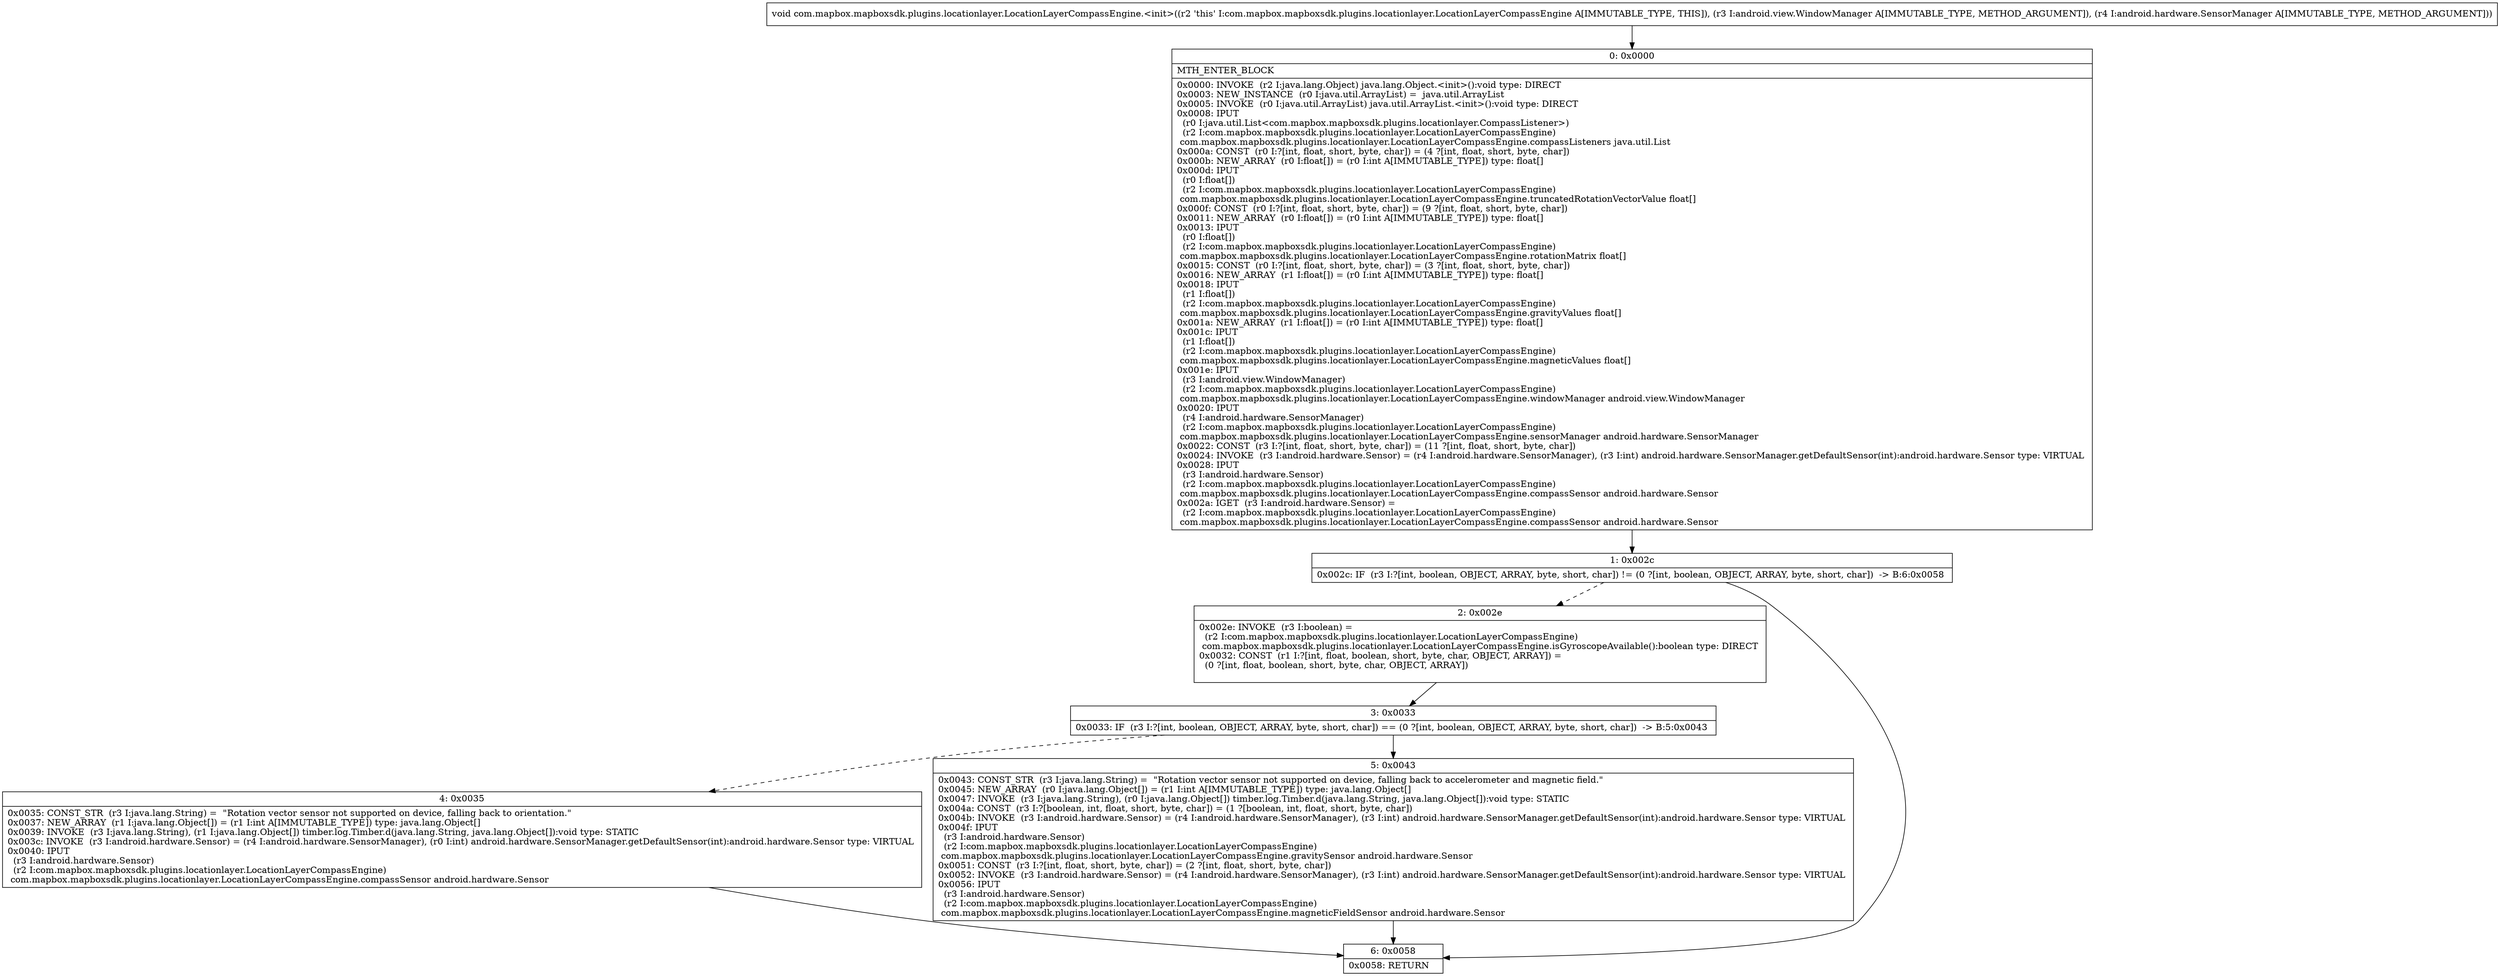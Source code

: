 digraph "CFG forcom.mapbox.mapboxsdk.plugins.locationlayer.LocationLayerCompassEngine.\<init\>(Landroid\/view\/WindowManager;Landroid\/hardware\/SensorManager;)V" {
Node_0 [shape=record,label="{0\:\ 0x0000|MTH_ENTER_BLOCK\l|0x0000: INVOKE  (r2 I:java.lang.Object) java.lang.Object.\<init\>():void type: DIRECT \l0x0003: NEW_INSTANCE  (r0 I:java.util.ArrayList) =  java.util.ArrayList \l0x0005: INVOKE  (r0 I:java.util.ArrayList) java.util.ArrayList.\<init\>():void type: DIRECT \l0x0008: IPUT  \l  (r0 I:java.util.List\<com.mapbox.mapboxsdk.plugins.locationlayer.CompassListener\>)\l  (r2 I:com.mapbox.mapboxsdk.plugins.locationlayer.LocationLayerCompassEngine)\l com.mapbox.mapboxsdk.plugins.locationlayer.LocationLayerCompassEngine.compassListeners java.util.List \l0x000a: CONST  (r0 I:?[int, float, short, byte, char]) = (4 ?[int, float, short, byte, char]) \l0x000b: NEW_ARRAY  (r0 I:float[]) = (r0 I:int A[IMMUTABLE_TYPE]) type: float[] \l0x000d: IPUT  \l  (r0 I:float[])\l  (r2 I:com.mapbox.mapboxsdk.plugins.locationlayer.LocationLayerCompassEngine)\l com.mapbox.mapboxsdk.plugins.locationlayer.LocationLayerCompassEngine.truncatedRotationVectorValue float[] \l0x000f: CONST  (r0 I:?[int, float, short, byte, char]) = (9 ?[int, float, short, byte, char]) \l0x0011: NEW_ARRAY  (r0 I:float[]) = (r0 I:int A[IMMUTABLE_TYPE]) type: float[] \l0x0013: IPUT  \l  (r0 I:float[])\l  (r2 I:com.mapbox.mapboxsdk.plugins.locationlayer.LocationLayerCompassEngine)\l com.mapbox.mapboxsdk.plugins.locationlayer.LocationLayerCompassEngine.rotationMatrix float[] \l0x0015: CONST  (r0 I:?[int, float, short, byte, char]) = (3 ?[int, float, short, byte, char]) \l0x0016: NEW_ARRAY  (r1 I:float[]) = (r0 I:int A[IMMUTABLE_TYPE]) type: float[] \l0x0018: IPUT  \l  (r1 I:float[])\l  (r2 I:com.mapbox.mapboxsdk.plugins.locationlayer.LocationLayerCompassEngine)\l com.mapbox.mapboxsdk.plugins.locationlayer.LocationLayerCompassEngine.gravityValues float[] \l0x001a: NEW_ARRAY  (r1 I:float[]) = (r0 I:int A[IMMUTABLE_TYPE]) type: float[] \l0x001c: IPUT  \l  (r1 I:float[])\l  (r2 I:com.mapbox.mapboxsdk.plugins.locationlayer.LocationLayerCompassEngine)\l com.mapbox.mapboxsdk.plugins.locationlayer.LocationLayerCompassEngine.magneticValues float[] \l0x001e: IPUT  \l  (r3 I:android.view.WindowManager)\l  (r2 I:com.mapbox.mapboxsdk.plugins.locationlayer.LocationLayerCompassEngine)\l com.mapbox.mapboxsdk.plugins.locationlayer.LocationLayerCompassEngine.windowManager android.view.WindowManager \l0x0020: IPUT  \l  (r4 I:android.hardware.SensorManager)\l  (r2 I:com.mapbox.mapboxsdk.plugins.locationlayer.LocationLayerCompassEngine)\l com.mapbox.mapboxsdk.plugins.locationlayer.LocationLayerCompassEngine.sensorManager android.hardware.SensorManager \l0x0022: CONST  (r3 I:?[int, float, short, byte, char]) = (11 ?[int, float, short, byte, char]) \l0x0024: INVOKE  (r3 I:android.hardware.Sensor) = (r4 I:android.hardware.SensorManager), (r3 I:int) android.hardware.SensorManager.getDefaultSensor(int):android.hardware.Sensor type: VIRTUAL \l0x0028: IPUT  \l  (r3 I:android.hardware.Sensor)\l  (r2 I:com.mapbox.mapboxsdk.plugins.locationlayer.LocationLayerCompassEngine)\l com.mapbox.mapboxsdk.plugins.locationlayer.LocationLayerCompassEngine.compassSensor android.hardware.Sensor \l0x002a: IGET  (r3 I:android.hardware.Sensor) = \l  (r2 I:com.mapbox.mapboxsdk.plugins.locationlayer.LocationLayerCompassEngine)\l com.mapbox.mapboxsdk.plugins.locationlayer.LocationLayerCompassEngine.compassSensor android.hardware.Sensor \l}"];
Node_1 [shape=record,label="{1\:\ 0x002c|0x002c: IF  (r3 I:?[int, boolean, OBJECT, ARRAY, byte, short, char]) != (0 ?[int, boolean, OBJECT, ARRAY, byte, short, char])  \-\> B:6:0x0058 \l}"];
Node_2 [shape=record,label="{2\:\ 0x002e|0x002e: INVOKE  (r3 I:boolean) = \l  (r2 I:com.mapbox.mapboxsdk.plugins.locationlayer.LocationLayerCompassEngine)\l com.mapbox.mapboxsdk.plugins.locationlayer.LocationLayerCompassEngine.isGyroscopeAvailable():boolean type: DIRECT \l0x0032: CONST  (r1 I:?[int, float, boolean, short, byte, char, OBJECT, ARRAY]) = \l  (0 ?[int, float, boolean, short, byte, char, OBJECT, ARRAY])\l \l}"];
Node_3 [shape=record,label="{3\:\ 0x0033|0x0033: IF  (r3 I:?[int, boolean, OBJECT, ARRAY, byte, short, char]) == (0 ?[int, boolean, OBJECT, ARRAY, byte, short, char])  \-\> B:5:0x0043 \l}"];
Node_4 [shape=record,label="{4\:\ 0x0035|0x0035: CONST_STR  (r3 I:java.lang.String) =  \"Rotation vector sensor not supported on device, falling back to orientation.\" \l0x0037: NEW_ARRAY  (r1 I:java.lang.Object[]) = (r1 I:int A[IMMUTABLE_TYPE]) type: java.lang.Object[] \l0x0039: INVOKE  (r3 I:java.lang.String), (r1 I:java.lang.Object[]) timber.log.Timber.d(java.lang.String, java.lang.Object[]):void type: STATIC \l0x003c: INVOKE  (r3 I:android.hardware.Sensor) = (r4 I:android.hardware.SensorManager), (r0 I:int) android.hardware.SensorManager.getDefaultSensor(int):android.hardware.Sensor type: VIRTUAL \l0x0040: IPUT  \l  (r3 I:android.hardware.Sensor)\l  (r2 I:com.mapbox.mapboxsdk.plugins.locationlayer.LocationLayerCompassEngine)\l com.mapbox.mapboxsdk.plugins.locationlayer.LocationLayerCompassEngine.compassSensor android.hardware.Sensor \l}"];
Node_5 [shape=record,label="{5\:\ 0x0043|0x0043: CONST_STR  (r3 I:java.lang.String) =  \"Rotation vector sensor not supported on device, falling back to accelerometer and magnetic field.\" \l0x0045: NEW_ARRAY  (r0 I:java.lang.Object[]) = (r1 I:int A[IMMUTABLE_TYPE]) type: java.lang.Object[] \l0x0047: INVOKE  (r3 I:java.lang.String), (r0 I:java.lang.Object[]) timber.log.Timber.d(java.lang.String, java.lang.Object[]):void type: STATIC \l0x004a: CONST  (r3 I:?[boolean, int, float, short, byte, char]) = (1 ?[boolean, int, float, short, byte, char]) \l0x004b: INVOKE  (r3 I:android.hardware.Sensor) = (r4 I:android.hardware.SensorManager), (r3 I:int) android.hardware.SensorManager.getDefaultSensor(int):android.hardware.Sensor type: VIRTUAL \l0x004f: IPUT  \l  (r3 I:android.hardware.Sensor)\l  (r2 I:com.mapbox.mapboxsdk.plugins.locationlayer.LocationLayerCompassEngine)\l com.mapbox.mapboxsdk.plugins.locationlayer.LocationLayerCompassEngine.gravitySensor android.hardware.Sensor \l0x0051: CONST  (r3 I:?[int, float, short, byte, char]) = (2 ?[int, float, short, byte, char]) \l0x0052: INVOKE  (r3 I:android.hardware.Sensor) = (r4 I:android.hardware.SensorManager), (r3 I:int) android.hardware.SensorManager.getDefaultSensor(int):android.hardware.Sensor type: VIRTUAL \l0x0056: IPUT  \l  (r3 I:android.hardware.Sensor)\l  (r2 I:com.mapbox.mapboxsdk.plugins.locationlayer.LocationLayerCompassEngine)\l com.mapbox.mapboxsdk.plugins.locationlayer.LocationLayerCompassEngine.magneticFieldSensor android.hardware.Sensor \l}"];
Node_6 [shape=record,label="{6\:\ 0x0058|0x0058: RETURN   \l}"];
MethodNode[shape=record,label="{void com.mapbox.mapboxsdk.plugins.locationlayer.LocationLayerCompassEngine.\<init\>((r2 'this' I:com.mapbox.mapboxsdk.plugins.locationlayer.LocationLayerCompassEngine A[IMMUTABLE_TYPE, THIS]), (r3 I:android.view.WindowManager A[IMMUTABLE_TYPE, METHOD_ARGUMENT]), (r4 I:android.hardware.SensorManager A[IMMUTABLE_TYPE, METHOD_ARGUMENT])) }"];
MethodNode -> Node_0;
Node_0 -> Node_1;
Node_1 -> Node_2[style=dashed];
Node_1 -> Node_6;
Node_2 -> Node_3;
Node_3 -> Node_4[style=dashed];
Node_3 -> Node_5;
Node_4 -> Node_6;
Node_5 -> Node_6;
}

